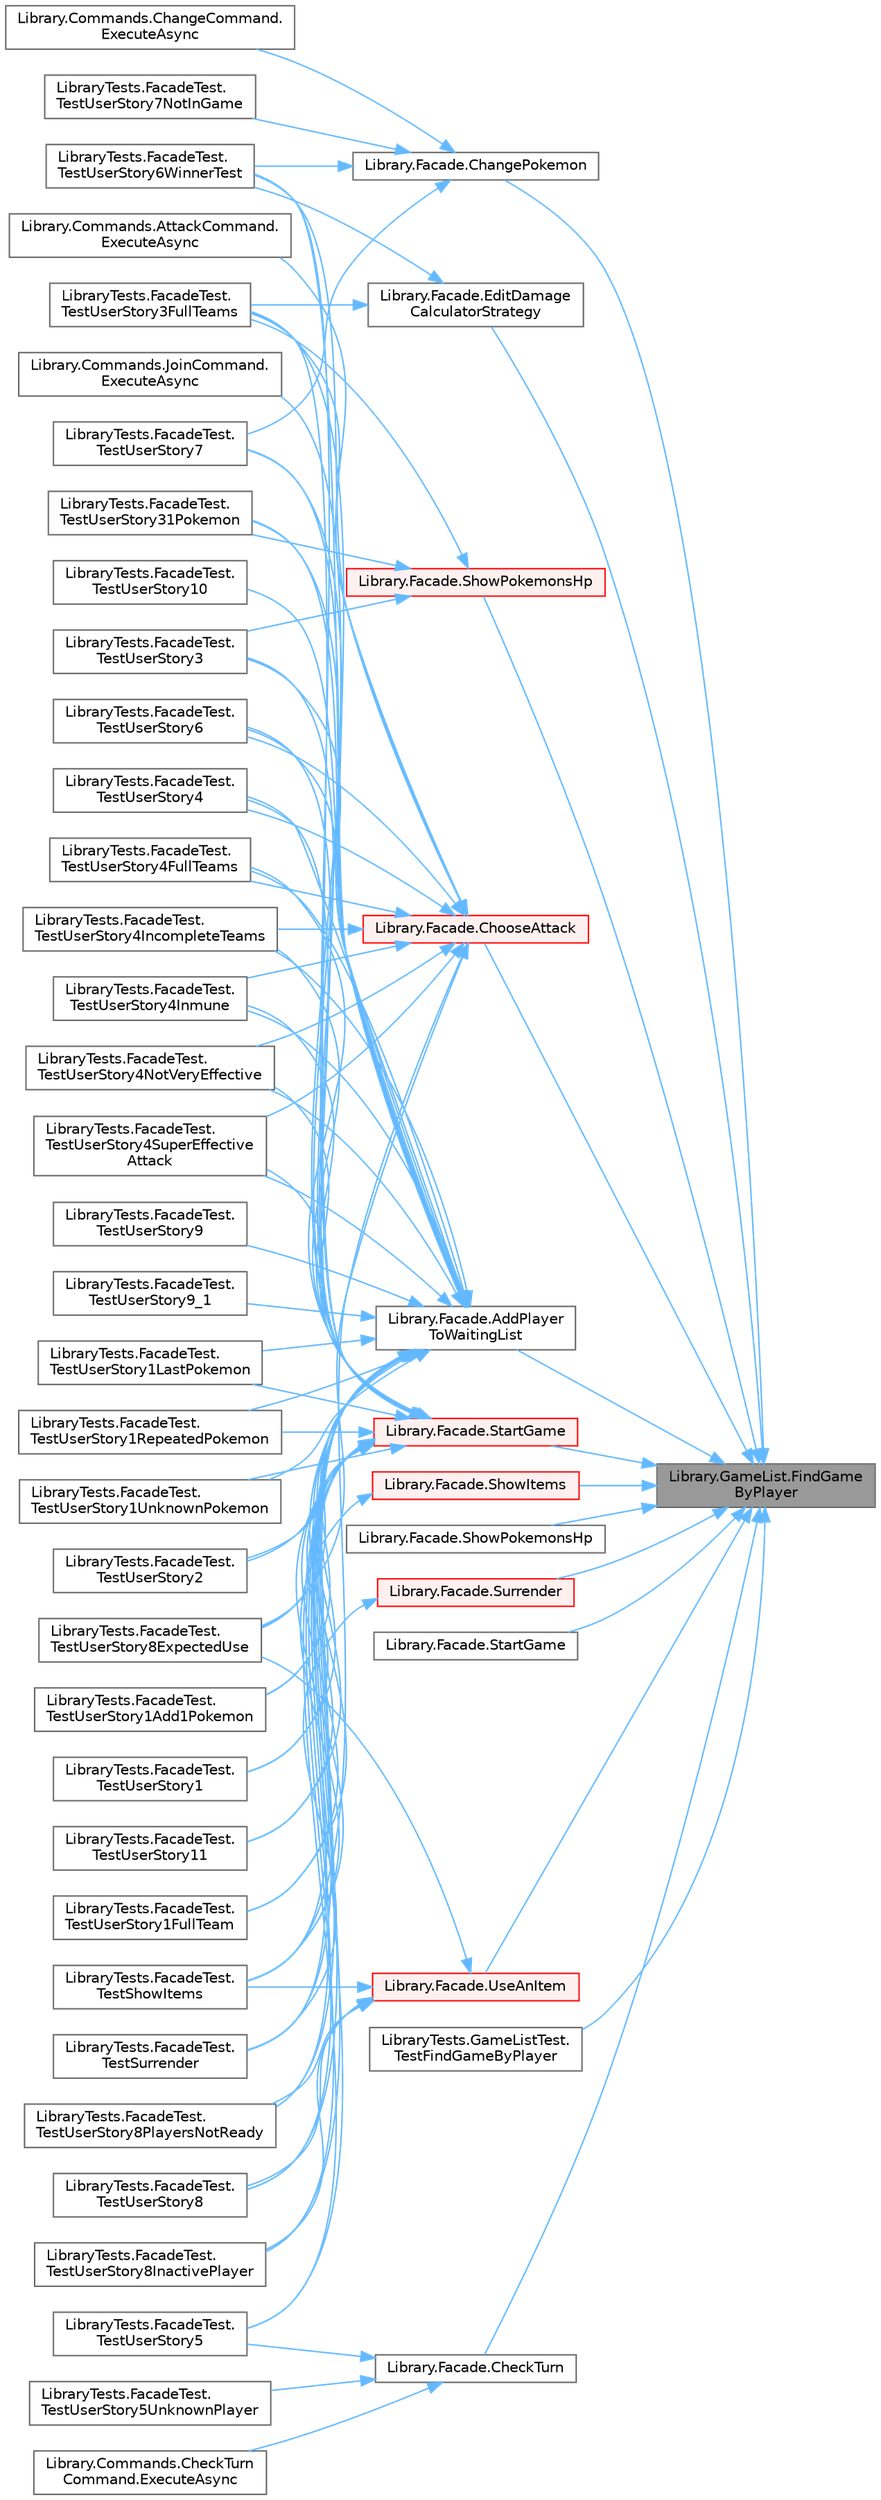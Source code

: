digraph "Library.GameList.FindGameByPlayer"
{
 // INTERACTIVE_SVG=YES
 // LATEX_PDF_SIZE
  bgcolor="transparent";
  edge [fontname=Helvetica,fontsize=10,labelfontname=Helvetica,labelfontsize=10];
  node [fontname=Helvetica,fontsize=10,shape=box,height=0.2,width=0.4];
  rankdir="RL";
  Node1 [id="Node000001",label="Library.GameList.FindGame\lByPlayer",height=0.2,width=0.4,color="gray40", fillcolor="grey60", style="filled", fontcolor="black",tooltip="Devuelve la partida en la que se encuentra un jugador."];
  Node1 -> Node2 [id="edge1_Node000001_Node000002",dir="back",color="steelblue1",style="solid",tooltip=" "];
  Node2 [id="Node000002",label="Library.Facade.AddPlayer\lToWaitingList",height=0.2,width=0.4,color="grey40", fillcolor="white", style="filled",URL="$classLibrary_1_1Facade.html#ab8784ba49bab75ab95697412f7154c37",tooltip="Historia de usuario 9: Agrega un jugador a la lista de espera."];
  Node2 -> Node3 [id="edge2_Node000002_Node000003",dir="back",color="steelblue1",style="solid",tooltip=" "];
  Node3 [id="Node000003",label="Library.Commands.JoinCommand.\lExecuteAsync",height=0.2,width=0.4,color="grey40", fillcolor="white", style="filled",URL="$classLibrary_1_1Commands_1_1JoinCommand.html#aa20b376619f55db3b80d51c603787598",tooltip="Implementa el comando 'join'. Este comando une al jugador que envía el mensaje a la lista de jugadore..."];
  Node2 -> Node4 [id="edge3_Node000002_Node000004",dir="back",color="steelblue1",style="solid",tooltip=" "];
  Node4 [id="Node000004",label="LibraryTests.FacadeTest.\lTestShowItems",height=0.2,width=0.4,color="grey40", fillcolor="white", style="filled",URL="$classLibraryTests_1_1FacadeTest.html#a90456bb6f0c4f16501499eefaa327dfd",tooltip="Verifica que los items disponibles de un jugador se muestren correctamente."];
  Node2 -> Node5 [id="edge4_Node000002_Node000005",dir="back",color="steelblue1",style="solid",tooltip=" "];
  Node5 [id="Node000005",label="LibraryTests.FacadeTest.\lTestSurrender",height=0.2,width=0.4,color="grey40", fillcolor="white", style="filled",URL="$classLibraryTests_1_1FacadeTest.html#a59409b12f5f11ca59b1722c05da89de0",tooltip="Verifica que un jugador solo pueda rendirse si está en una partida activa."];
  Node2 -> Node6 [id="edge5_Node000002_Node000006",dir="back",color="steelblue1",style="solid",tooltip=" "];
  Node6 [id="Node000006",label="LibraryTests.FacadeTest.\lTestUserStory1",height=0.2,width=0.4,color="grey40", fillcolor="white", style="filled",URL="$classLibraryTests_1_1FacadeTest.html#a0c532a87220e7aa87b92a92e99c193c0",tooltip="Test de la historia de usuario 1."];
  Node2 -> Node7 [id="edge6_Node000002_Node000007",dir="back",color="steelblue1",style="solid",tooltip=" "];
  Node7 [id="Node000007",label="LibraryTests.FacadeTest.\lTestUserStory10",height=0.2,width=0.4,color="grey40", fillcolor="white", style="filled",URL="$classLibraryTests_1_1FacadeTest.html#a37b9657e8da7c1732b914ff3ff5a5ac0",tooltip="Test de la historia de usuario 10."];
  Node2 -> Node8 [id="edge7_Node000002_Node000008",dir="back",color="steelblue1",style="solid",tooltip=" "];
  Node8 [id="Node000008",label="LibraryTests.FacadeTest.\lTestUserStory11",height=0.2,width=0.4,color="grey40", fillcolor="white", style="filled",URL="$classLibraryTests_1_1FacadeTest.html#ab3570deef98f9efd32b87177c43f9e25",tooltip="Test de la historia de usuario 11."];
  Node2 -> Node9 [id="edge8_Node000002_Node000009",dir="back",color="steelblue1",style="solid",tooltip=" "];
  Node9 [id="Node000009",label="LibraryTests.FacadeTest.\lTestUserStory1Add1Pokemon",height=0.2,width=0.4,color="grey40", fillcolor="white", style="filled",URL="$classLibraryTests_1_1FacadeTest.html#a10bd8bf843aaa0239a2b9a75a1f01d55",tooltip="Verifica que un jugador puede añadir un Pokemon a su equipo."];
  Node2 -> Node10 [id="edge9_Node000002_Node000010",dir="back",color="steelblue1",style="solid",tooltip=" "];
  Node10 [id="Node000010",label="LibraryTests.FacadeTest.\lTestUserStory1FullTeam",height=0.2,width=0.4,color="grey40", fillcolor="white", style="filled",URL="$classLibraryTests_1_1FacadeTest.html#ac182763b9e55bee3ace5da415ab5f5b5",tooltip="Comprueba que no se pueden agregar más de 6 Pokemon a un equipo."];
  Node2 -> Node11 [id="edge10_Node000002_Node000011",dir="back",color="steelblue1",style="solid",tooltip=" "];
  Node11 [id="Node000011",label="LibraryTests.FacadeTest.\lTestUserStory1LastPokemon",height=0.2,width=0.4,color="grey40", fillcolor="white", style="filled",URL="$classLibraryTests_1_1FacadeTest.html#a538b13d1b3f8d861bf5a4ab1525cf9c0",tooltip="Verifica que cuando el jugador completa su equipo con 6 Pokemon, se muestra un mensaje indicando que ..."];
  Node2 -> Node12 [id="edge11_Node000002_Node000012",dir="back",color="steelblue1",style="solid",tooltip=" "];
  Node12 [id="Node000012",label="LibraryTests.FacadeTest.\lTestUserStory1RepeatedPokemon",height=0.2,width=0.4,color="grey40", fillcolor="white", style="filled",URL="$classLibraryTests_1_1FacadeTest.html#a5db4ed9186bb93b71c48c0284fa6209e",tooltip="Comprueba que no se puede añadir un Pokemon ya presente en el equipo del jugador."];
  Node2 -> Node13 [id="edge12_Node000002_Node000013",dir="back",color="steelblue1",style="solid",tooltip=" "];
  Node13 [id="Node000013",label="LibraryTests.FacadeTest.\lTestUserStory1UnknownPokemon",height=0.2,width=0.4,color="grey40", fillcolor="white", style="filled",URL="$classLibraryTests_1_1FacadeTest.html#abbba8e9f24b1b2d8b74bb5c23165eac6",tooltip="Verifica que si un jugador intenta elegir un Pokemon inexistente, se muestra un mensaje de error."];
  Node2 -> Node14 [id="edge13_Node000002_Node000014",dir="back",color="steelblue1",style="solid",tooltip=" "];
  Node14 [id="Node000014",label="LibraryTests.FacadeTest.\lTestUserStory2",height=0.2,width=0.4,color="grey40", fillcolor="white", style="filled",URL="$classLibraryTests_1_1FacadeTest.html#a486b36d23bdad6150c34d2bd3f3dced6",tooltip="Test de la historia de usuario 2."];
  Node2 -> Node15 [id="edge14_Node000002_Node000015",dir="back",color="steelblue1",style="solid",tooltip=" "];
  Node15 [id="Node000015",label="LibraryTests.FacadeTest.\lTestUserStory3",height=0.2,width=0.4,color="grey40", fillcolor="white", style="filled",URL="$classLibraryTests_1_1FacadeTest.html#a174a904b645e5f5216e6fb9dc4630817",tooltip="Test de la historia de usuario 3."];
  Node2 -> Node16 [id="edge15_Node000002_Node000016",dir="back",color="steelblue1",style="solid",tooltip=" "];
  Node16 [id="Node000016",label="LibraryTests.FacadeTest.\lTestUserStory31Pokemon",height=0.2,width=0.4,color="grey40", fillcolor="white", style="filled",URL="$classLibraryTests_1_1FacadeTest.html#ad457dd01813745d9531ce7f619201084",tooltip="Verifica que se muestra el HP de los Pokemon del jugador y también si otro jugador no ha completado s..."];
  Node2 -> Node17 [id="edge16_Node000002_Node000017",dir="back",color="steelblue1",style="solid",tooltip=" "];
  Node17 [id="Node000017",label="LibraryTests.FacadeTest.\lTestUserStory3FullTeams",height=0.2,width=0.4,color="grey40", fillcolor="white", style="filled",URL="$classLibraryTests_1_1FacadeTest.html#aac6a0d41eb91460778db5af54f63130b",tooltip="Verifica que cuando ambos jugadores tienen equipos completos, se puede muestrar el HP de los Pokemon ..."];
  Node2 -> Node18 [id="edge17_Node000002_Node000018",dir="back",color="steelblue1",style="solid",tooltip=" "];
  Node18 [id="Node000018",label="LibraryTests.FacadeTest.\lTestUserStory4",height=0.2,width=0.4,color="grey40", fillcolor="white", style="filled",URL="$classLibraryTests_1_1FacadeTest.html#a2fe51ecedbe3ba492916233594b36d73",tooltip="Test de la historia de usuario 4."];
  Node2 -> Node19 [id="edge18_Node000002_Node000019",dir="back",color="steelblue1",style="solid",tooltip=" "];
  Node19 [id="Node000019",label="LibraryTests.FacadeTest.\lTestUserStory4FullTeams",height=0.2,width=0.4,color="grey40", fillcolor="white", style="filled",URL="$classLibraryTests_1_1FacadeTest.html#a7b3d6724741172801da3d1894f315940",tooltip="Verifica que un jugador puede realizar un ataque solo si es el jugador activo y si el ataque existe e..."];
  Node2 -> Node20 [id="edge19_Node000002_Node000020",dir="back",color="steelblue1",style="solid",tooltip=" "];
  Node20 [id="Node000020",label="LibraryTests.FacadeTest.\lTestUserStory4IncompleteTeams",height=0.2,width=0.4,color="grey40", fillcolor="white", style="filled",URL="$classLibraryTests_1_1FacadeTest.html#a270a6bd92ed46ac82aa45ad06ad24107",tooltip="Verifica que si alguno de los jugadores no tiene su equipo completo, no pueden realizarse ataques."];
  Node2 -> Node21 [id="edge20_Node000002_Node000021",dir="back",color="steelblue1",style="solid",tooltip=" "];
  Node21 [id="Node000021",label="LibraryTests.FacadeTest.\lTestUserStory4Inmune",height=0.2,width=0.4,color="grey40", fillcolor="white", style="filled",URL="$classLibraryTests_1_1FacadeTest.html#ac8d1246dbc158a1b08a951d64b6b3452",tooltip="Verifica que se puede realizar daño en base a las efectividades."];
  Node2 -> Node22 [id="edge21_Node000002_Node000022",dir="back",color="steelblue1",style="solid",tooltip=" "];
  Node22 [id="Node000022",label="LibraryTests.FacadeTest.\lTestUserStory4NotVeryEffective",height=0.2,width=0.4,color="grey40", fillcolor="white", style="filled",URL="$classLibraryTests_1_1FacadeTest.html#a547153a9aa7c2ec004d557adad2453ca",tooltip="Verifica que se puede realizar daño en base a las efectividades."];
  Node2 -> Node23 [id="edge22_Node000002_Node000023",dir="back",color="steelblue1",style="solid",tooltip=" "];
  Node23 [id="Node000023",label="LibraryTests.FacadeTest.\lTestUserStory4SuperEffective\lAttack",height=0.2,width=0.4,color="grey40", fillcolor="white", style="filled",URL="$classLibraryTests_1_1FacadeTest.html#af5515ac555b36a2ca31956045c2692a8",tooltip="Verifica que se puede realizar daño en base a las efectividades."];
  Node2 -> Node24 [id="edge23_Node000002_Node000024",dir="back",color="steelblue1",style="solid",tooltip=" "];
  Node24 [id="Node000024",label="LibraryTests.FacadeTest.\lTestUserStory5",height=0.2,width=0.4,color="grey40", fillcolor="white", style="filled",URL="$classLibraryTests_1_1FacadeTest.html#aba6d127eb4dbc71cbd758dc3e41ecb5d",tooltip="Test de la historia de usuario 5."];
  Node2 -> Node25 [id="edge24_Node000002_Node000025",dir="back",color="steelblue1",style="solid",tooltip=" "];
  Node25 [id="Node000025",label="LibraryTests.FacadeTest.\lTestUserStory6",height=0.2,width=0.4,color="grey40", fillcolor="white", style="filled",URL="$classLibraryTests_1_1FacadeTest.html#a35433150a75ceba9bed321a7c37c8e9a",tooltip="Test de la historia de usuario 6."];
  Node2 -> Node26 [id="edge25_Node000002_Node000026",dir="back",color="steelblue1",style="solid",tooltip=" "];
  Node26 [id="Node000026",label="LibraryTests.FacadeTest.\lTestUserStory6WinnerTest",height=0.2,width=0.4,color="grey40", fillcolor="white", style="filled",URL="$classLibraryTests_1_1FacadeTest.html#aa848dbd02da950df82e2147a6a284abb",tooltip="Verifica que se muestre un mensaje indicando."];
  Node2 -> Node27 [id="edge26_Node000002_Node000027",dir="back",color="steelblue1",style="solid",tooltip=" "];
  Node27 [id="Node000027",label="LibraryTests.FacadeTest.\lTestUserStory7",height=0.2,width=0.4,color="grey40", fillcolor="white", style="filled",URL="$classLibraryTests_1_1FacadeTest.html#aadc312a366fe3e403d4e63671454031c",tooltip="Test de la historia de usuario 7."];
  Node2 -> Node28 [id="edge27_Node000002_Node000028",dir="back",color="steelblue1",style="solid",tooltip=" "];
  Node28 [id="Node000028",label="LibraryTests.FacadeTest.\lTestUserStory8",height=0.2,width=0.4,color="grey40", fillcolor="white", style="filled",URL="$classLibraryTests_1_1FacadeTest.html#afbd379e47a09ca21177b0d80591ab6f9",tooltip="Test de la historia de usuario 8."];
  Node2 -> Node29 [id="edge28_Node000002_Node000029",dir="back",color="steelblue1",style="solid",tooltip=" "];
  Node29 [id="Node000029",label="LibraryTests.FacadeTest.\lTestUserStory8ExpectedUse",height=0.2,width=0.4,color="grey40", fillcolor="white", style="filled",URL="$classLibraryTests_1_1FacadeTest.html#aac6e7e8d73bf8f1303e20064465bb8e1",tooltip="Verifica que el jugador activo pueda usar un item correctamente."];
  Node2 -> Node30 [id="edge29_Node000002_Node000030",dir="back",color="steelblue1",style="solid",tooltip=" "];
  Node30 [id="Node000030",label="LibraryTests.FacadeTest.\lTestUserStory8InactivePlayer",height=0.2,width=0.4,color="grey40", fillcolor="white", style="filled",URL="$classLibraryTests_1_1FacadeTest.html#a36324ef55159b9fda15f8af4ffed2867",tooltip="Verifica que el jugador inactivo no pueda usar items."];
  Node2 -> Node31 [id="edge30_Node000002_Node000031",dir="back",color="steelblue1",style="solid",tooltip=" "];
  Node31 [id="Node000031",label="LibraryTests.FacadeTest.\lTestUserStory8PlayersNotReady",height=0.2,width=0.4,color="grey40", fillcolor="white", style="filled",URL="$classLibraryTests_1_1FacadeTest.html#a6cbb0df5960d492889cbe914ff9786f4",tooltip="Verifica que un jugador no puede usar un item si el otro jugador no ha completado su equipo."];
  Node2 -> Node32 [id="edge31_Node000002_Node000032",dir="back",color="steelblue1",style="solid",tooltip=" "];
  Node32 [id="Node000032",label="LibraryTests.FacadeTest.\lTestUserStory9",height=0.2,width=0.4,color="grey40", fillcolor="white", style="filled",URL="$classLibraryTests_1_1FacadeTest.html#a600ac1d267ea06534f36a83cee7bc829",tooltip="Test de la historia de usuario 9."];
  Node2 -> Node33 [id="edge32_Node000002_Node000033",dir="back",color="steelblue1",style="solid",tooltip=" "];
  Node33 [id="Node000033",label="LibraryTests.FacadeTest.\lTestUserStory9_1",height=0.2,width=0.4,color="grey40", fillcolor="white", style="filled",URL="$classLibraryTests_1_1FacadeTest.html#af138d4012ab860533759da2839dcde10",tooltip="Verifica que un jugador pueda ser eliminado de la lista de espera correctamente."];
  Node1 -> Node34 [id="edge33_Node000001_Node000034",dir="back",color="steelblue1",style="solid",tooltip=" "];
  Node34 [id="Node000034",label="Library.Facade.ChangePokemon",height=0.2,width=0.4,color="grey40", fillcolor="white", style="filled",URL="$classLibrary_1_1Facade.html#a8997a21e19d2a44cd060422768dfbddd",tooltip="Historia de usuario 7: Permite a un jugador activo cambiar su Pokemon actual durante su turno en una ..."];
  Node34 -> Node35 [id="edge34_Node000034_Node000035",dir="back",color="steelblue1",style="solid",tooltip=" "];
  Node35 [id="Node000035",label="Library.Commands.ChangeCommand.\lExecuteAsync",height=0.2,width=0.4,color="grey40", fillcolor="white", style="filled",URL="$classLibrary_1_1Commands_1_1ChangeCommand.html#a7fa738b2d7cc6f9c0aac78740e7be862",tooltip="Envía a la fachada un mensaje con el nombre del Pokemon que el jugador seleccionó para ser su nuevo P..."];
  Node34 -> Node26 [id="edge35_Node000034_Node000026",dir="back",color="steelblue1",style="solid",tooltip=" "];
  Node34 -> Node27 [id="edge36_Node000034_Node000027",dir="back",color="steelblue1",style="solid",tooltip=" "];
  Node34 -> Node36 [id="edge37_Node000034_Node000036",dir="back",color="steelblue1",style="solid",tooltip=" "];
  Node36 [id="Node000036",label="LibraryTests.FacadeTest.\lTestUserStory7NotInGame",height=0.2,width=0.4,color="grey40", fillcolor="white", style="filled",URL="$classLibraryTests_1_1FacadeTest.html#add57cb11e369fb7a1488cb5a855a0dda",tooltip="Verifica que se muestra un mensaje de error si un jugador intenta cambiar su Pokemon activo sin estar..."];
  Node1 -> Node37 [id="edge38_Node000001_Node000037",dir="back",color="steelblue1",style="solid",tooltip=" "];
  Node37 [id="Node000037",label="Library.Facade.CheckTurn",height=0.2,width=0.4,color="grey40", fillcolor="white", style="filled",URL="$classLibrary_1_1Facade.html#a99bd9042b777684a16c6d1977b9de625",tooltip="Historia de usuario 5: Comprueba si es el turno de un jugador y muestra las opciones disponibles."];
  Node37 -> Node38 [id="edge39_Node000037_Node000038",dir="back",color="steelblue1",style="solid",tooltip=" "];
  Node38 [id="Node000038",label="Library.Commands.CheckTurn\lCommand.ExecuteAsync",height=0.2,width=0.4,color="grey40", fillcolor="white", style="filled",URL="$classLibrary_1_1Commands_1_1CheckTurnCommand.html#ab39a32a33c419397d2980f57aa5123cb",tooltip="Devuelve de quien es el turno."];
  Node37 -> Node24 [id="edge40_Node000037_Node000024",dir="back",color="steelblue1",style="solid",tooltip=" "];
  Node37 -> Node39 [id="edge41_Node000037_Node000039",dir="back",color="steelblue1",style="solid",tooltip=" "];
  Node39 [id="Node000039",label="LibraryTests.FacadeTest.\lTestUserStory5UnknownPlayer",height=0.2,width=0.4,color="grey40", fillcolor="white", style="filled",URL="$classLibraryTests_1_1FacadeTest.html#a6d83b0ec9d372f3f9d019ae3ac6158b3",tooltip="Verifica que se muestra un mensaje de error al verificar el turno si el jugador no está en ninguna pa..."];
  Node1 -> Node40 [id="edge42_Node000001_Node000040",dir="back",color="steelblue1",style="solid",tooltip=" "];
  Node40 [id="Node000040",label="Library.Facade.ChooseAttack",height=0.2,width=0.4,color="red", fillcolor="#FFF0F0", style="filled",URL="$classLibrary_1_1Facade.html#a654944afb774828780427cef30687c84",tooltip="Historia de usuario 4: Permite a un jugador elegir y ejecutar un ataque durante su turno en una parti..."];
  Node40 -> Node41 [id="edge43_Node000040_Node000041",dir="back",color="steelblue1",style="solid",tooltip=" "];
  Node41 [id="Node000041",label="Library.Commands.AttackCommand.\lExecuteAsync",height=0.2,width=0.4,color="grey40", fillcolor="white", style="filled",URL="$classLibrary_1_1Commands_1_1AttackCommand.html#a348884af05a12f00e675e4438bb6b0ee",tooltip="Envía a la fachada un mensaje con el ataque a utilizar."];
  Node40 -> Node4 [id="edge44_Node000040_Node000004",dir="back",color="steelblue1",style="solid",tooltip=" "];
  Node40 -> Node17 [id="edge45_Node000040_Node000017",dir="back",color="steelblue1",style="solid",tooltip=" "];
  Node40 -> Node18 [id="edge46_Node000040_Node000018",dir="back",color="steelblue1",style="solid",tooltip=" "];
  Node40 -> Node19 [id="edge47_Node000040_Node000019",dir="back",color="steelblue1",style="solid",tooltip=" "];
  Node40 -> Node20 [id="edge48_Node000040_Node000020",dir="back",color="steelblue1",style="solid",tooltip=" "];
  Node40 -> Node21 [id="edge49_Node000040_Node000021",dir="back",color="steelblue1",style="solid",tooltip=" "];
  Node40 -> Node22 [id="edge50_Node000040_Node000022",dir="back",color="steelblue1",style="solid",tooltip=" "];
  Node40 -> Node23 [id="edge51_Node000040_Node000023",dir="back",color="steelblue1",style="solid",tooltip=" "];
  Node40 -> Node25 [id="edge52_Node000040_Node000025",dir="back",color="steelblue1",style="solid",tooltip=" "];
  Node40 -> Node26 [id="edge53_Node000040_Node000026",dir="back",color="steelblue1",style="solid",tooltip=" "];
  Node40 -> Node29 [id="edge54_Node000040_Node000029",dir="back",color="steelblue1",style="solid",tooltip=" "];
  Node1 -> Node43 [id="edge55_Node000001_Node000043",dir="back",color="steelblue1",style="solid",tooltip=" "];
  Node43 [id="Node000043",label="Library.Facade.EditDamage\lCalculatorStrategy",height=0.2,width=0.4,color="grey40", fillcolor="white", style="filled",URL="$classLibrary_1_1Facade.html#a9809b5935c0b49409da62958cd65b597",tooltip="Este método se encarga de cambiar la estrategia asignada en la calculadora de daño...."];
  Node43 -> Node17 [id="edge56_Node000043_Node000017",dir="back",color="steelblue1",style="solid",tooltip=" "];
  Node43 -> Node26 [id="edge57_Node000043_Node000026",dir="back",color="steelblue1",style="solid",tooltip=" "];
  Node1 -> Node44 [id="edge58_Node000001_Node000044",dir="back",color="steelblue1",style="solid",tooltip=" "];
  Node44 [id="Node000044",label="Library.Facade.ShowItems",height=0.2,width=0.4,color="red", fillcolor="#FFF0F0", style="filled",URL="$classLibrary_1_1Facade.html#ad549661271bb9a21203fac96721c0fa2",tooltip="Muestra los items del jugador."];
  Node44 -> Node4 [id="edge59_Node000044_Node000004",dir="back",color="steelblue1",style="solid",tooltip=" "];
  Node1 -> Node46 [id="edge60_Node000001_Node000046",dir="back",color="steelblue1",style="solid",tooltip=" "];
  Node46 [id="Node000046",label="Library.Facade.ShowPokemonsHp",height=0.2,width=0.4,color="red", fillcolor="#FFF0F0", style="filled",URL="$classLibrary_1_1Facade.html#a021e3e6d485a0cb0599f1821b49ef30c",tooltip="Historia de usuario 3: Muestra los puntos de vida (HP) de los Pokemon de un jugador."];
  Node46 -> Node15 [id="edge61_Node000046_Node000015",dir="back",color="steelblue1",style="solid",tooltip=" "];
  Node46 -> Node16 [id="edge62_Node000046_Node000016",dir="back",color="steelblue1",style="solid",tooltip=" "];
  Node46 -> Node17 [id="edge63_Node000046_Node000017",dir="back",color="steelblue1",style="solid",tooltip=" "];
  Node1 -> Node49 [id="edge64_Node000001_Node000049",dir="back",color="steelblue1",style="solid",tooltip=" "];
  Node49 [id="Node000049",label="Library.Facade.ShowPokemonsHp",height=0.2,width=0.4,color="grey40", fillcolor="white", style="filled",URL="$classLibrary_1_1Facade.html#a1ab4cd6b1641209fac55991c17754b66",tooltip="Historia de usuario 3: Muestra los puntos de vida (HP) de los Pokemon de un jugador."];
  Node1 -> Node50 [id="edge65_Node000001_Node000050",dir="back",color="steelblue1",style="solid",tooltip=" "];
  Node50 [id="Node000050",label="Library.Facade.StartGame",height=0.2,width=0.4,color="red", fillcolor="#FFF0F0", style="filled",URL="$classLibrary_1_1Facade.html#a254fa741693ebc4342764475104d3733",tooltip="Historia de usuario 11.1: Inicia una batalla entre dos jugadores, eligiendo un oponente específico o ..."];
  Node50 -> Node4 [id="edge66_Node000050_Node000004",dir="back",color="steelblue1",style="solid",tooltip=" "];
  Node50 -> Node5 [id="edge67_Node000050_Node000005",dir="back",color="steelblue1",style="solid",tooltip=" "];
  Node50 -> Node6 [id="edge68_Node000050_Node000006",dir="back",color="steelblue1",style="solid",tooltip=" "];
  Node50 -> Node8 [id="edge69_Node000050_Node000008",dir="back",color="steelblue1",style="solid",tooltip=" "];
  Node50 -> Node9 [id="edge70_Node000050_Node000009",dir="back",color="steelblue1",style="solid",tooltip=" "];
  Node50 -> Node10 [id="edge71_Node000050_Node000010",dir="back",color="steelblue1",style="solid",tooltip=" "];
  Node50 -> Node11 [id="edge72_Node000050_Node000011",dir="back",color="steelblue1",style="solid",tooltip=" "];
  Node50 -> Node12 [id="edge73_Node000050_Node000012",dir="back",color="steelblue1",style="solid",tooltip=" "];
  Node50 -> Node13 [id="edge74_Node000050_Node000013",dir="back",color="steelblue1",style="solid",tooltip=" "];
  Node50 -> Node14 [id="edge75_Node000050_Node000014",dir="back",color="steelblue1",style="solid",tooltip=" "];
  Node50 -> Node15 [id="edge76_Node000050_Node000015",dir="back",color="steelblue1",style="solid",tooltip=" "];
  Node50 -> Node16 [id="edge77_Node000050_Node000016",dir="back",color="steelblue1",style="solid",tooltip=" "];
  Node50 -> Node17 [id="edge78_Node000050_Node000017",dir="back",color="steelblue1",style="solid",tooltip=" "];
  Node50 -> Node18 [id="edge79_Node000050_Node000018",dir="back",color="steelblue1",style="solid",tooltip=" "];
  Node50 -> Node19 [id="edge80_Node000050_Node000019",dir="back",color="steelblue1",style="solid",tooltip=" "];
  Node50 -> Node20 [id="edge81_Node000050_Node000020",dir="back",color="steelblue1",style="solid",tooltip=" "];
  Node50 -> Node21 [id="edge82_Node000050_Node000021",dir="back",color="steelblue1",style="solid",tooltip=" "];
  Node50 -> Node22 [id="edge83_Node000050_Node000022",dir="back",color="steelblue1",style="solid",tooltip=" "];
  Node50 -> Node23 [id="edge84_Node000050_Node000023",dir="back",color="steelblue1",style="solid",tooltip=" "];
  Node50 -> Node24 [id="edge85_Node000050_Node000024",dir="back",color="steelblue1",style="solid",tooltip=" "];
  Node50 -> Node25 [id="edge86_Node000050_Node000025",dir="back",color="steelblue1",style="solid",tooltip=" "];
  Node50 -> Node26 [id="edge87_Node000050_Node000026",dir="back",color="steelblue1",style="solid",tooltip=" "];
  Node50 -> Node27 [id="edge88_Node000050_Node000027",dir="back",color="steelblue1",style="solid",tooltip=" "];
  Node50 -> Node28 [id="edge89_Node000050_Node000028",dir="back",color="steelblue1",style="solid",tooltip=" "];
  Node50 -> Node29 [id="edge90_Node000050_Node000029",dir="back",color="steelblue1",style="solid",tooltip=" "];
  Node50 -> Node30 [id="edge91_Node000050_Node000030",dir="back",color="steelblue1",style="solid",tooltip=" "];
  Node50 -> Node31 [id="edge92_Node000050_Node000031",dir="back",color="steelblue1",style="solid",tooltip=" "];
  Node1 -> Node52 [id="edge93_Node000001_Node000052",dir="back",color="steelblue1",style="solid",tooltip=" "];
  Node52 [id="Node000052",label="Library.Facade.StartGame",height=0.2,width=0.4,color="grey40", fillcolor="white", style="filled",URL="$classLibrary_1_1Facade.html#a3faab158ef85b4fb9dc994f427022ad0",tooltip="Historia de usuario 11.1: Inicia una batalla entre dos jugadores, eligiendo un oponente específico o ..."];
  Node1 -> Node53 [id="edge94_Node000001_Node000053",dir="back",color="steelblue1",style="solid",tooltip=" "];
  Node53 [id="Node000053",label="Library.Facade.Surrender",height=0.2,width=0.4,color="red", fillcolor="#FFF0F0", style="filled",URL="$classLibrary_1_1Facade.html#a4da326581139b7ba8ec08003e30b7b14",tooltip="Elimina la partida de la lista de partidas em curso."];
  Node53 -> Node5 [id="edge95_Node000053_Node000005",dir="back",color="steelblue1",style="solid",tooltip=" "];
  Node1 -> Node55 [id="edge96_Node000001_Node000055",dir="back",color="steelblue1",style="solid",tooltip=" "];
  Node55 [id="Node000055",label="LibraryTests.GameListTest.\lTestFindGameByPlayer",height=0.2,width=0.4,color="grey40", fillcolor="white", style="filled",URL="$classLibraryTests_1_1GameListTest.html#a0643e68476104275fa37144d368b185f",tooltip="Verifica que el método FindGameByPlayer devuelve el juego en el que se encuentra un jugador y retorna..."];
  Node1 -> Node56 [id="edge97_Node000001_Node000056",dir="back",color="steelblue1",style="solid",tooltip=" "];
  Node56 [id="Node000056",label="Library.Facade.UseAnItem",height=0.2,width=0.4,color="red", fillcolor="#FFF0F0", style="filled",URL="$classLibrary_1_1Facade.html#a95c0e8427585bfbc9cdd72b9accb92aa",tooltip="Historia de usuario 8 Permite a un jugador usar un item en un Pokemon."];
  Node56 -> Node4 [id="edge98_Node000056_Node000004",dir="back",color="steelblue1",style="solid",tooltip=" "];
  Node56 -> Node28 [id="edge99_Node000056_Node000028",dir="back",color="steelblue1",style="solid",tooltip=" "];
  Node56 -> Node29 [id="edge100_Node000056_Node000029",dir="back",color="steelblue1",style="solid",tooltip=" "];
  Node56 -> Node30 [id="edge101_Node000056_Node000030",dir="back",color="steelblue1",style="solid",tooltip=" "];
  Node56 -> Node31 [id="edge102_Node000056_Node000031",dir="back",color="steelblue1",style="solid",tooltip=" "];
}
